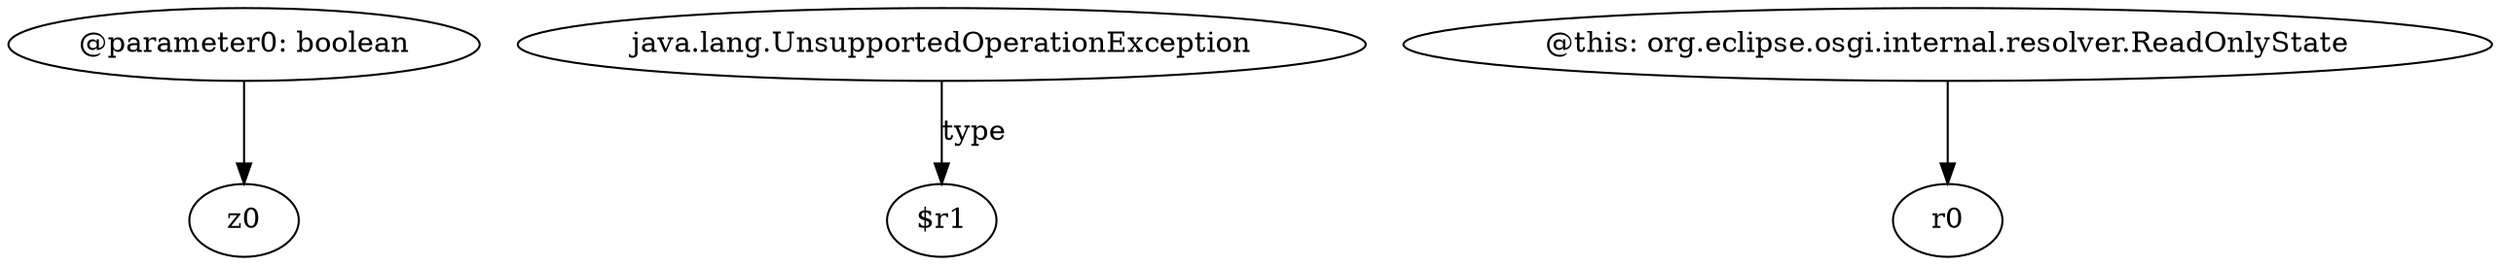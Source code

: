 digraph g {
0[label="@parameter0: boolean"]
1[label="z0"]
0->1[label=""]
2[label="java.lang.UnsupportedOperationException"]
3[label="$r1"]
2->3[label="type"]
4[label="@this: org.eclipse.osgi.internal.resolver.ReadOnlyState"]
5[label="r0"]
4->5[label=""]
}